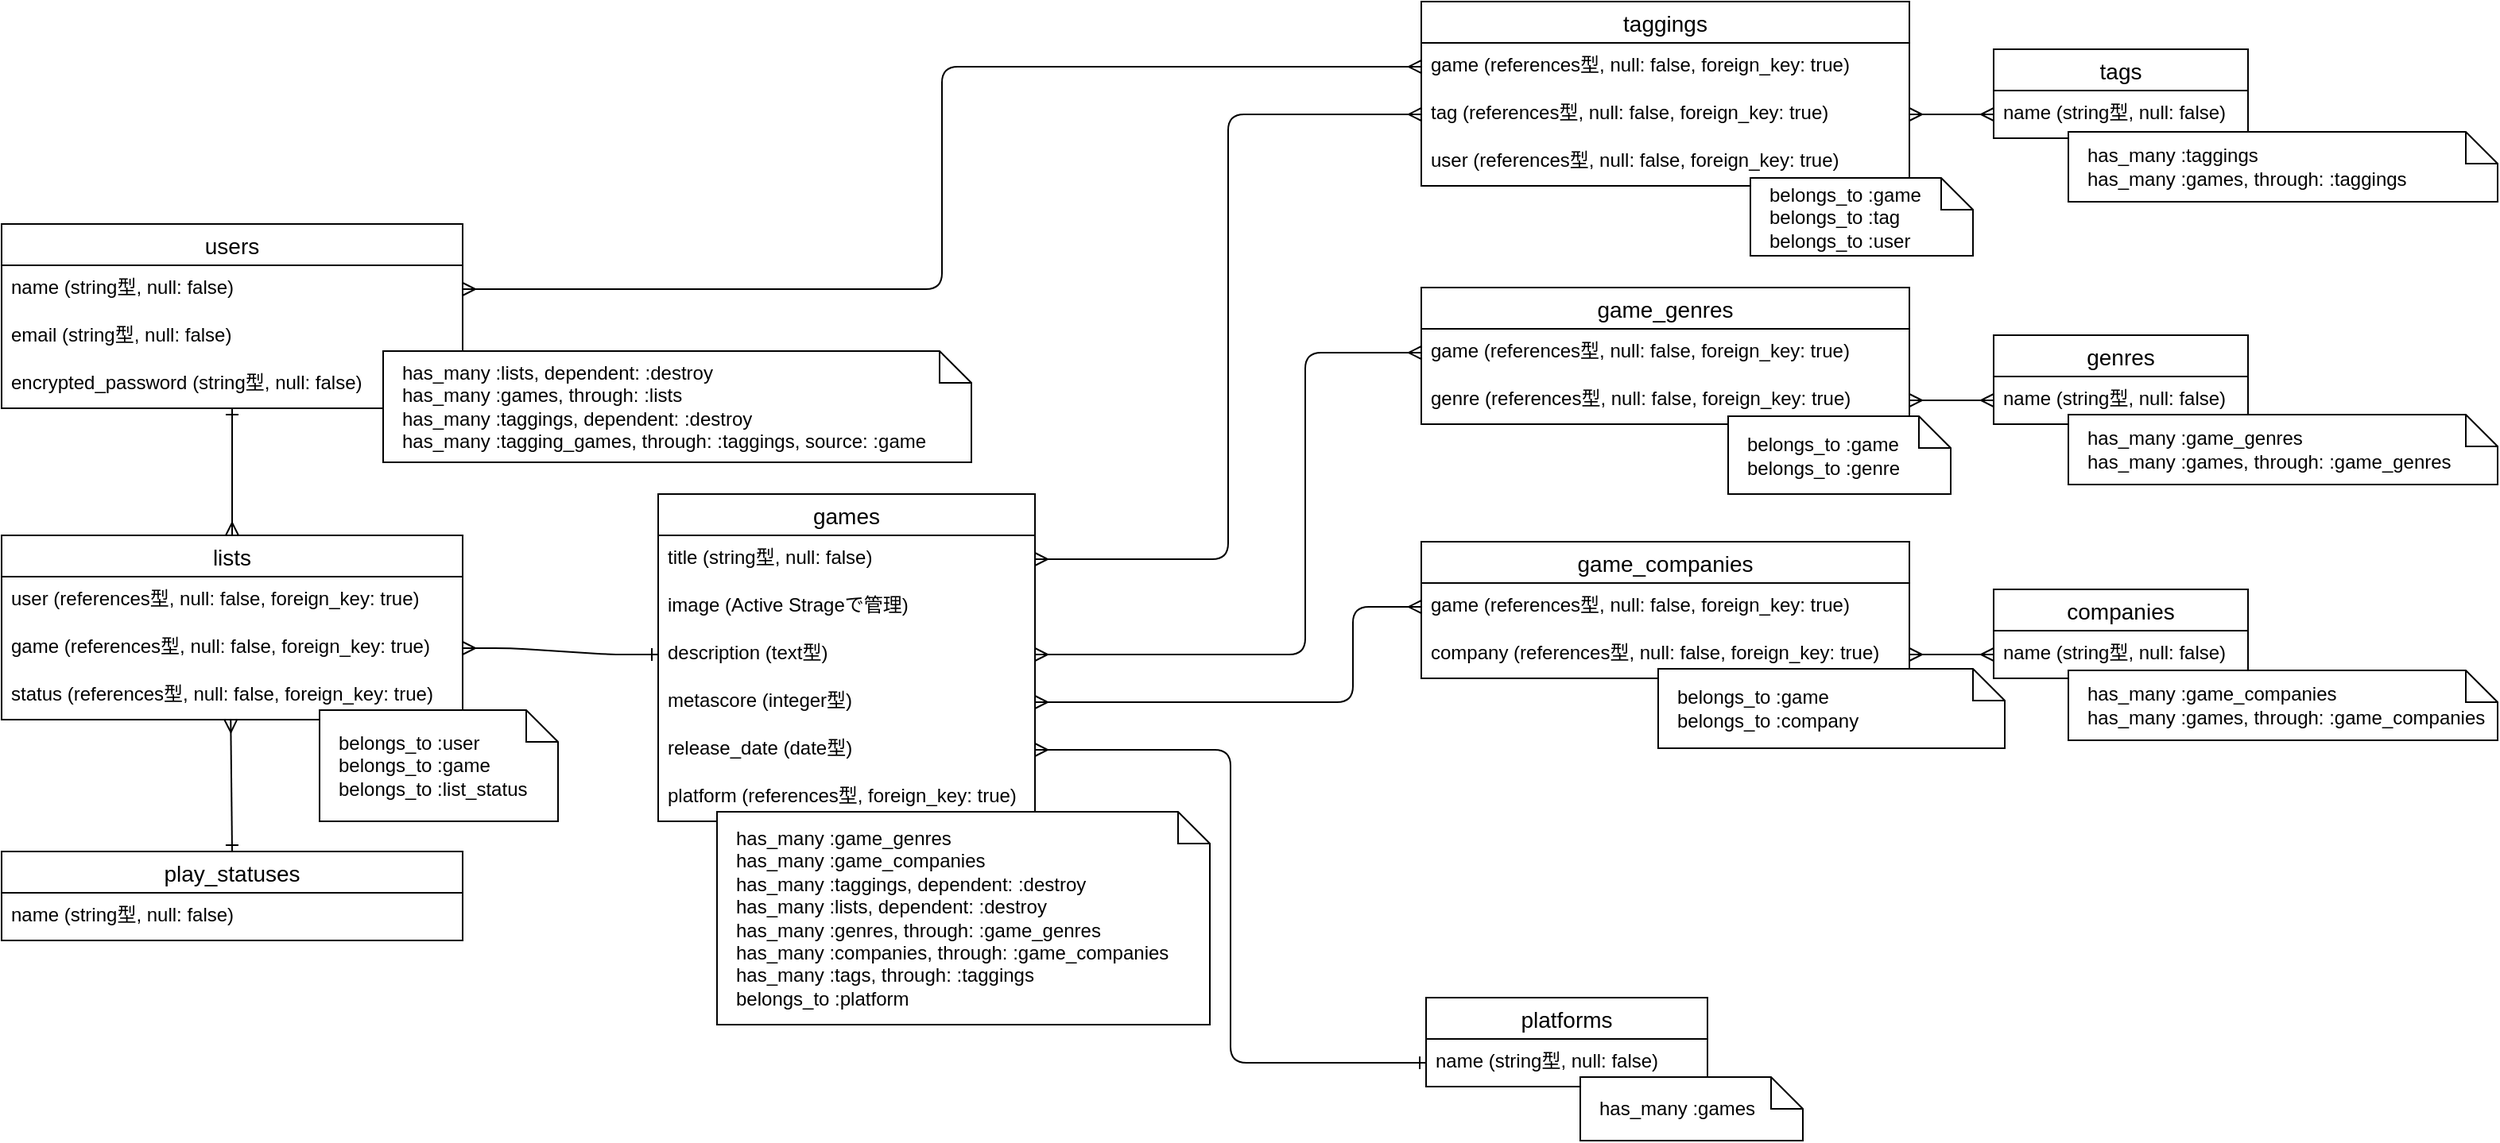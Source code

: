 <mxfile version="13.10.0" type="embed">
    <diagram id="2H4_-_0UPZGHksnb9LTJ" name="ページ1">
        <mxGraphModel dx="1164" dy="1988" grid="1" gridSize="10" guides="1" tooltips="1" connect="1" arrows="1" fold="1" page="1" pageScale="1" pageWidth="1654" pageHeight="1169" math="0" shadow="0">
            <root>
                <mxCell id="0"/>
                <mxCell id="1" parent="0"/>
                <mxCell id="10" value="" style="edgeStyle=orthogonalEdgeStyle;rounded=0;orthogonalLoop=1;jettySize=auto;html=1;startArrow=ERone;startFill=0;endArrow=ERmany;endFill=0;" parent="1" source="2" target="6" edge="1">
                    <mxGeometry relative="1" as="geometry"/>
                </mxCell>
                <mxCell id="2" value="users" style="swimlane;fontStyle=0;childLayout=stackLayout;horizontal=1;startSize=26;horizontalStack=0;resizeParent=1;resizeParentMax=0;resizeLast=0;collapsible=1;marginBottom=0;align=center;fontSize=14;" parent="1" vertex="1">
                    <mxGeometry x="40" y="40" width="290" height="116" as="geometry"/>
                </mxCell>
                <mxCell id="3" value="name (string型, null: false)" style="text;strokeColor=none;fillColor=none;spacingLeft=4;spacingRight=4;overflow=hidden;rotatable=0;points=[[0,0.5],[1,0.5]];portConstraint=eastwest;fontSize=12;" parent="2" vertex="1">
                    <mxGeometry y="26" width="290" height="30" as="geometry"/>
                </mxCell>
                <mxCell id="4" value="email (string型, null: false)" style="text;strokeColor=none;fillColor=none;spacingLeft=4;spacingRight=4;overflow=hidden;rotatable=0;points=[[0,0.5],[1,0.5]];portConstraint=eastwest;fontSize=12;" parent="2" vertex="1">
                    <mxGeometry y="56" width="290" height="30" as="geometry"/>
                </mxCell>
                <mxCell id="5" value="encrypted_password (string型, null: false)" style="text;strokeColor=none;fillColor=none;spacingLeft=4;spacingRight=4;overflow=hidden;rotatable=0;points=[[0,0.5],[1,0.5]];portConstraint=eastwest;fontSize=12;" parent="2" vertex="1">
                    <mxGeometry y="86" width="290" height="30" as="geometry"/>
                </mxCell>
                <mxCell id="6" value="lists" style="swimlane;fontStyle=0;childLayout=stackLayout;horizontal=1;startSize=26;horizontalStack=0;resizeParent=1;resizeParentMax=0;resizeLast=0;collapsible=1;marginBottom=0;align=center;fontSize=14;" parent="1" vertex="1">
                    <mxGeometry x="40" y="236" width="290" height="116" as="geometry"/>
                </mxCell>
                <mxCell id="7" value="user (references型, null: false, foreign_key: true)" style="text;strokeColor=none;fillColor=none;spacingLeft=4;spacingRight=4;overflow=hidden;rotatable=0;points=[[0,0.5],[1,0.5]];portConstraint=eastwest;fontSize=12;" parent="6" vertex="1">
                    <mxGeometry y="26" width="290" height="30" as="geometry"/>
                </mxCell>
                <mxCell id="8" value="game (references型, null: false, foreign_key: true)" style="text;strokeColor=none;fillColor=none;spacingLeft=4;spacingRight=4;overflow=hidden;rotatable=0;points=[[0,0.5],[1,0.5]];portConstraint=eastwest;fontSize=12;" parent="6" vertex="1">
                    <mxGeometry y="56" width="290" height="30" as="geometry"/>
                </mxCell>
                <mxCell id="9" value="status (references型, null: false, foreign_key: true)" style="text;strokeColor=none;fillColor=none;spacingLeft=4;spacingRight=4;overflow=hidden;rotatable=0;points=[[0,0.5],[1,0.5]];portConstraint=eastwest;fontSize=12;" parent="6" vertex="1">
                    <mxGeometry y="86" width="290" height="30" as="geometry"/>
                </mxCell>
                <mxCell id="11" value="games" style="swimlane;fontStyle=0;childLayout=stackLayout;horizontal=1;startSize=26;horizontalStack=0;resizeParent=1;resizeParentMax=0;resizeLast=0;collapsible=1;marginBottom=0;align=center;fontSize=14;" parent="1" vertex="1">
                    <mxGeometry x="453" y="210" width="237" height="206" as="geometry"/>
                </mxCell>
                <mxCell id="12" value="title (string型, null: false)" style="text;strokeColor=none;fillColor=none;spacingLeft=4;spacingRight=4;overflow=hidden;rotatable=0;points=[[0,0.5],[1,0.5]];portConstraint=eastwest;fontSize=12;" parent="11" vertex="1">
                    <mxGeometry y="26" width="237" height="30" as="geometry"/>
                </mxCell>
                <mxCell id="41" value="image (Active Strageで管理)" style="text;strokeColor=none;fillColor=none;spacingLeft=4;spacingRight=4;overflow=hidden;rotatable=0;points=[[0,0.5],[1,0.5]];portConstraint=eastwest;fontSize=12;" parent="11" vertex="1">
                    <mxGeometry y="56" width="237" height="30" as="geometry"/>
                </mxCell>
                <mxCell id="13" value="description (text型)" style="text;strokeColor=none;fillColor=none;spacingLeft=4;spacingRight=4;overflow=hidden;rotatable=0;points=[[0,0.5],[1,0.5]];portConstraint=eastwest;fontSize=12;" parent="11" vertex="1">
                    <mxGeometry y="86" width="237" height="30" as="geometry"/>
                </mxCell>
                <mxCell id="18" value="metascore (integer型)" style="text;strokeColor=none;fillColor=none;spacingLeft=4;spacingRight=4;overflow=hidden;rotatable=0;points=[[0,0.5],[1,0.5]];portConstraint=eastwest;fontSize=12;" parent="11" vertex="1">
                    <mxGeometry y="116" width="237" height="30" as="geometry"/>
                </mxCell>
                <mxCell id="103" value="release_date (date型)" style="text;strokeColor=none;fillColor=none;spacingLeft=4;spacingRight=4;overflow=hidden;rotatable=0;points=[[0,0.5],[1,0.5]];portConstraint=eastwest;fontSize=12;" vertex="1" parent="11">
                    <mxGeometry y="146" width="237" height="30" as="geometry"/>
                </mxCell>
                <mxCell id="104" value="platform (references型, foreign_key: true)" style="text;strokeColor=none;fillColor=none;spacingLeft=4;spacingRight=4;overflow=hidden;rotatable=0;points=[[0,0.5],[1,0.5]];portConstraint=eastwest;fontSize=12;" vertex="1" parent="11">
                    <mxGeometry y="176" width="237" height="30" as="geometry"/>
                </mxCell>
                <mxCell id="21" value="genres" style="swimlane;fontStyle=0;childLayout=stackLayout;horizontal=1;startSize=26;horizontalStack=0;resizeParent=1;resizeParentMax=0;resizeLast=0;collapsible=1;marginBottom=0;align=center;fontSize=14;" parent="1" vertex="1">
                    <mxGeometry x="1293" y="110" width="160" height="56" as="geometry"/>
                </mxCell>
                <mxCell id="22" value="name (string型, null: false)" style="text;strokeColor=none;fillColor=none;spacingLeft=4;spacingRight=4;overflow=hidden;rotatable=0;points=[[0,0.5],[1,0.5]];portConstraint=eastwest;fontSize=12;" parent="21" vertex="1">
                    <mxGeometry y="26" width="160" height="30" as="geometry"/>
                </mxCell>
                <mxCell id="31" value="companies" style="swimlane;fontStyle=0;childLayout=stackLayout;horizontal=1;startSize=26;horizontalStack=0;resizeParent=1;resizeParentMax=0;resizeLast=0;collapsible=1;marginBottom=0;align=center;fontSize=14;" parent="1" vertex="1">
                    <mxGeometry x="1293" y="270" width="160" height="56" as="geometry"/>
                </mxCell>
                <mxCell id="32" value="name (string型, null: false)" style="text;strokeColor=none;fillColor=none;spacingLeft=4;spacingRight=4;overflow=hidden;rotatable=0;points=[[0,0.5],[1,0.5]];portConstraint=eastwest;fontSize=12;" parent="31" vertex="1">
                    <mxGeometry y="26" width="160" height="30" as="geometry"/>
                </mxCell>
                <mxCell id="39" value="tags" style="swimlane;fontStyle=0;childLayout=stackLayout;horizontal=1;startSize=26;horizontalStack=0;resizeParent=1;resizeParentMax=0;resizeLast=0;collapsible=1;marginBottom=0;align=center;fontSize=14;" parent="1" vertex="1">
                    <mxGeometry x="1293" y="-70" width="160" height="56" as="geometry"/>
                </mxCell>
                <mxCell id="40" value="name (string型, null: false)" style="text;strokeColor=none;fillColor=none;spacingLeft=4;spacingRight=4;overflow=hidden;rotatable=0;points=[[0,0.5],[1,0.5]];portConstraint=eastwest;fontSize=12;" parent="39" vertex="1">
                    <mxGeometry y="26" width="160" height="30" as="geometry"/>
                </mxCell>
                <mxCell id="46" value="game_genres" style="swimlane;fontStyle=0;childLayout=stackLayout;horizontal=1;startSize=26;horizontalStack=0;resizeParent=1;resizeParentMax=0;resizeLast=0;collapsible=1;marginBottom=0;align=center;fontSize=14;" parent="1" vertex="1">
                    <mxGeometry x="933" y="80" width="307" height="86" as="geometry"/>
                </mxCell>
                <mxCell id="88" value="game (references型, null: false, foreign_key: true)" style="text;strokeColor=none;fillColor=none;spacingLeft=4;spacingRight=4;overflow=hidden;rotatable=0;points=[[0,0.5],[1,0.5]];portConstraint=eastwest;fontSize=12;" parent="46" vertex="1">
                    <mxGeometry y="26" width="307" height="30" as="geometry"/>
                </mxCell>
                <mxCell id="49" value="genre (references型, null: false, foreign_key: true)" style="text;strokeColor=none;fillColor=none;spacingLeft=4;spacingRight=4;overflow=hidden;rotatable=0;points=[[0,0.5],[1,0.5]];portConstraint=eastwest;fontSize=12;" parent="46" vertex="1">
                    <mxGeometry y="56" width="307" height="30" as="geometry"/>
                </mxCell>
                <mxCell id="50" value="game_companies" style="swimlane;fontStyle=0;childLayout=stackLayout;horizontal=1;startSize=26;horizontalStack=0;resizeParent=1;resizeParentMax=0;resizeLast=0;collapsible=1;marginBottom=0;align=center;fontSize=14;" parent="1" vertex="1">
                    <mxGeometry x="933" y="240" width="307" height="86" as="geometry"/>
                </mxCell>
                <mxCell id="51" value="game (references型, null: false, foreign_key: true)" style="text;strokeColor=none;fillColor=none;spacingLeft=4;spacingRight=4;overflow=hidden;rotatable=0;points=[[0,0.5],[1,0.5]];portConstraint=eastwest;fontSize=12;" parent="50" vertex="1">
                    <mxGeometry y="26" width="307" height="30" as="geometry"/>
                </mxCell>
                <mxCell id="52" value="company (references型, null: false, foreign_key: true)" style="text;strokeColor=none;fillColor=none;spacingLeft=4;spacingRight=4;overflow=hidden;rotatable=0;points=[[0,0.5],[1,0.5]];portConstraint=eastwest;fontSize=12;" parent="50" vertex="1">
                    <mxGeometry y="56" width="307" height="30" as="geometry"/>
                </mxCell>
                <mxCell id="53" value="taggings" style="swimlane;fontStyle=0;childLayout=stackLayout;horizontal=1;startSize=26;horizontalStack=0;resizeParent=1;resizeParentMax=0;resizeLast=0;collapsible=1;marginBottom=0;align=center;fontSize=14;" parent="1" vertex="1">
                    <mxGeometry x="933" y="-100" width="307" height="116" as="geometry"/>
                </mxCell>
                <mxCell id="54" value="game (references型, null: false, foreign_key: true)" style="text;strokeColor=none;fillColor=none;spacingLeft=4;spacingRight=4;overflow=hidden;rotatable=0;points=[[0,0.5],[1,0.5]];portConstraint=eastwest;fontSize=12;" parent="53" vertex="1">
                    <mxGeometry y="26" width="307" height="30" as="geometry"/>
                </mxCell>
                <mxCell id="55" value="tag (references型, null: false, foreign_key: true)" style="text;strokeColor=none;fillColor=none;spacingLeft=4;spacingRight=4;overflow=hidden;rotatable=0;points=[[0,0.5],[1,0.5]];portConstraint=eastwest;fontSize=12;" parent="53" vertex="1">
                    <mxGeometry y="56" width="307" height="30" as="geometry"/>
                </mxCell>
                <mxCell id="107" value="user (references型, null: false, foreign_key: true)" style="text;strokeColor=none;fillColor=none;spacingLeft=4;spacingRight=4;overflow=hidden;rotatable=0;points=[[0,0.5],[1,0.5]];portConstraint=eastwest;fontSize=12;" vertex="1" parent="53">
                    <mxGeometry y="86" width="307" height="30" as="geometry"/>
                </mxCell>
                <mxCell id="56" value="" style="edgeStyle=orthogonalEdgeStyle;fontSize=12;html=1;endArrow=ERmany;startArrow=ERmany;exitX=1;exitY=0.5;exitDx=0;exitDy=0;entryX=0;entryY=0.5;entryDx=0;entryDy=0;" parent="1" source="13" target="88" edge="1">
                    <mxGeometry width="100" height="100" relative="1" as="geometry">
                        <mxPoint x="613" y="570" as="sourcePoint"/>
                        <mxPoint x="773" y="151" as="targetPoint"/>
                        <Array as="points">
                            <mxPoint x="860" y="311"/>
                            <mxPoint x="860" y="121"/>
                        </Array>
                    </mxGeometry>
                </mxCell>
                <mxCell id="58" value="" style="edgeStyle=entityRelationEdgeStyle;fontSize=12;html=1;endArrow=ERmany;startArrow=ERmany;exitX=1;exitY=0.5;exitDx=0;exitDy=0;entryX=0;entryY=0.5;entryDx=0;entryDy=0;" parent="1" source="49" target="22" edge="1">
                    <mxGeometry width="100" height="100" relative="1" as="geometry">
                        <mxPoint x="1030" y="251" as="sourcePoint"/>
                        <mxPoint x="1080" y="251" as="targetPoint"/>
                    </mxGeometry>
                </mxCell>
                <mxCell id="59" value="" style="edgeStyle=orthogonalEdgeStyle;fontSize=12;html=1;endArrow=ERmany;startArrow=ERmany;entryX=0;entryY=0.5;entryDx=0;entryDy=0;exitX=1;exitY=0.5;exitDx=0;exitDy=0;" parent="1" source="18" target="51" edge="1">
                    <mxGeometry width="100" height="100" relative="1" as="geometry">
                        <mxPoint x="613" y="341" as="sourcePoint"/>
                        <mxPoint x="693" y="370" as="targetPoint"/>
                        <Array as="points">
                            <mxPoint x="890" y="341"/>
                            <mxPoint x="890" y="281"/>
                        </Array>
                    </mxGeometry>
                </mxCell>
                <mxCell id="60" value="" style="edgeStyle=entityRelationEdgeStyle;fontSize=12;html=1;endArrow=ERmany;startArrow=ERmany;entryX=0;entryY=0.5;entryDx=0;entryDy=0;exitX=1;exitY=0.5;exitDx=0;exitDy=0;" parent="1" source="52" target="32" edge="1">
                    <mxGeometry width="100" height="100" relative="1" as="geometry">
                        <mxPoint x="1043" y="401" as="sourcePoint"/>
                        <mxPoint x="1083" y="400" as="targetPoint"/>
                    </mxGeometry>
                </mxCell>
                <mxCell id="61" value="" style="edgeStyle=orthogonalEdgeStyle;fontSize=12;html=1;endArrow=ERmany;startArrow=ERmany;entryX=0;entryY=0.5;entryDx=0;entryDy=0;exitX=1;exitY=0.5;exitDx=0;exitDy=0;" parent="1" source="12" target="55" edge="1">
                    <mxGeometry width="100" height="100" relative="1" as="geometry">
                        <mxPoint x="613" y="371" as="sourcePoint"/>
                        <mxPoint x="703" y="381" as="targetPoint"/>
                    </mxGeometry>
                </mxCell>
                <mxCell id="62" value="" style="edgeStyle=entityRelationEdgeStyle;fontSize=12;html=1;endArrow=ERmany;startArrow=ERmany;entryX=0;entryY=0.5;entryDx=0;entryDy=0;exitX=1;exitY=0.5;exitDx=0;exitDy=0;" parent="1" source="55" target="40" edge="1">
                    <mxGeometry width="100" height="100" relative="1" as="geometry">
                        <mxPoint x="1023" y="-59" as="sourcePoint"/>
                        <mxPoint x="1103" y="-59" as="targetPoint"/>
                    </mxGeometry>
                </mxCell>
                <mxCell id="64" value="platforms" style="swimlane;fontStyle=0;childLayout=stackLayout;horizontal=1;startSize=26;horizontalStack=0;resizeParent=1;resizeParentMax=0;resizeLast=0;collapsible=1;marginBottom=0;align=center;fontSize=14;" parent="1" vertex="1">
                    <mxGeometry x="936" y="527" width="177" height="56" as="geometry"/>
                </mxCell>
                <mxCell id="65" value="name (string型, null: false)" style="text;strokeColor=none;fillColor=none;spacingLeft=4;spacingRight=4;overflow=hidden;rotatable=0;points=[[0,0.5],[1,0.5]];portConstraint=eastwest;fontSize=12;" parent="64" vertex="1">
                    <mxGeometry y="26" width="177" height="30" as="geometry"/>
                </mxCell>
                <mxCell id="71" value="" style="edgeStyle=orthogonalEdgeStyle;fontSize=12;html=1;endArrow=ERone;endFill=0;exitX=1;exitY=0.5;exitDx=0;exitDy=0;entryX=0;entryY=0.5;entryDx=0;entryDy=0;startArrow=ERmany;startFill=0;" parent="1" source="103" target="65" edge="1">
                    <mxGeometry width="100" height="100" relative="1" as="geometry">
                        <mxPoint x="630" y="601" as="sourcePoint"/>
                        <mxPoint x="593" y="560" as="targetPoint"/>
                    </mxGeometry>
                </mxCell>
                <mxCell id="73" value="" style="edgeStyle=entityRelationEdgeStyle;fontSize=12;html=1;endArrow=ERone;entryX=0;entryY=0.5;entryDx=0;entryDy=0;exitX=1;exitY=0.5;exitDx=0;exitDy=0;startArrow=ERmany;startFill=0;endFill=0;" parent="1" source="8" target="13" edge="1">
                    <mxGeometry width="100" height="100" relative="1" as="geometry">
                        <mxPoint x="370" y="440" as="sourcePoint"/>
                        <mxPoint x="470" y="340" as="targetPoint"/>
                    </mxGeometry>
                </mxCell>
                <mxCell id="74" value="has_many :lists, dependent: :destroy&lt;br&gt;has_many :games, through: :lists&lt;br&gt;has_many :taggings, dependent: :destroy&lt;br&gt;has_many :tagging_games, through: :taggings, source: :game" style="shape=note;size=20;whiteSpace=wrap;html=1;align=left;spacingLeft=10;" parent="1" vertex="1">
                    <mxGeometry x="280" y="120" width="370" height="70" as="geometry"/>
                </mxCell>
                <mxCell id="77" value="play_statuses" style="swimlane;fontStyle=0;childLayout=stackLayout;horizontal=1;startSize=26;horizontalStack=0;resizeParent=1;resizeParentMax=0;resizeLast=0;collapsible=1;marginBottom=0;align=center;fontSize=14;" parent="1" vertex="1">
                    <mxGeometry x="40" y="435" width="290" height="56" as="geometry"/>
                </mxCell>
                <mxCell id="78" value="name (string型, null: false)" style="text;strokeColor=none;fillColor=none;spacingLeft=4;spacingRight=4;overflow=hidden;rotatable=0;points=[[0,0.5],[1,0.5]];portConstraint=eastwest;fontSize=12;" parent="77" vertex="1">
                    <mxGeometry y="26" width="290" height="30" as="geometry"/>
                </mxCell>
                <mxCell id="81" value="" style="rounded=0;orthogonalLoop=1;jettySize=auto;html=1;startArrow=ERone;startFill=0;endArrow=ERmany;endFill=0;exitX=0.5;exitY=0;exitDx=0;exitDy=0;entryX=0.497;entryY=1;entryDx=0;entryDy=0;entryPerimeter=0;" parent="1" source="77" target="9" edge="1">
                    <mxGeometry relative="1" as="geometry">
                        <mxPoint x="220" y="400" as="sourcePoint"/>
                        <mxPoint x="183" y="370" as="targetPoint"/>
                    </mxGeometry>
                </mxCell>
                <mxCell id="82" value="belongs_to :user&lt;br&gt;&lt;div&gt;&lt;span&gt;belongs_to :game&lt;/span&gt;&lt;/div&gt;&lt;div&gt;&lt;span&gt;belongs_to :list_status&lt;/span&gt;&lt;/div&gt;" style="shape=note;size=20;whiteSpace=wrap;html=1;align=left;spacingLeft=10;" parent="1" vertex="1">
                    <mxGeometry x="240" y="346" width="150" height="70" as="geometry"/>
                </mxCell>
                <mxCell id="84" value="has_many :game_genres&lt;br&gt;has_many :game_companies&lt;br&gt;has_many :taggings, dependent: :destroy&lt;br&gt;has_many :lists, dependent: :destroy&lt;br&gt;has_many :genres, through: :game_genres&lt;br&gt;has_many :companies, through: :game_companies&lt;br&gt;has_many :tags, through: :taggings&lt;br&gt;belongs_to :platform" style="shape=note;size=20;whiteSpace=wrap;html=1;align=left;spacingLeft=10;" parent="1" vertex="1">
                    <mxGeometry x="490" y="410" width="310" height="134" as="geometry"/>
                </mxCell>
                <mxCell id="90" value="&lt;span&gt;belongs_to :game&lt;/span&gt;&lt;br&gt;&lt;div&gt;&lt;span&gt;belongs_to :genre&lt;/span&gt;&lt;/div&gt;" style="shape=note;size=20;whiteSpace=wrap;html=1;align=left;spacingLeft=10;" parent="1" vertex="1">
                    <mxGeometry x="1126" y="161" width="140" height="49" as="geometry"/>
                </mxCell>
                <mxCell id="91" value="&lt;span&gt;belongs_to :game&lt;/span&gt;&lt;br&gt;&lt;div&gt;&lt;span&gt;belongs_to :company&lt;/span&gt;&lt;/div&gt;" style="shape=note;size=20;whiteSpace=wrap;html=1;align=left;spacingLeft=10;" parent="1" vertex="1">
                    <mxGeometry x="1082" y="320" width="218" height="50" as="geometry"/>
                </mxCell>
                <mxCell id="92" value="&lt;span&gt;belongs_to :game&lt;/span&gt;&lt;br&gt;&lt;div&gt;&lt;span&gt;belongs_to :tag&lt;/span&gt;&lt;/div&gt;&lt;div&gt;&lt;span&gt;belongs_to :user&lt;/span&gt;&lt;/div&gt;" style="shape=note;size=20;whiteSpace=wrap;html=1;align=left;spacingLeft=10;" parent="1" vertex="1">
                    <mxGeometry x="1140" y="11" width="140" height="49" as="geometry"/>
                </mxCell>
                <mxCell id="93" value="has_many :game_genres&lt;br&gt;has_many :games, through: :game_genres" style="shape=note;size=20;whiteSpace=wrap;html=1;align=left;spacingLeft=10;" parent="1" vertex="1">
                    <mxGeometry x="1340" y="160" width="270" height="44" as="geometry"/>
                </mxCell>
                <mxCell id="94" value="has_many :game_companies&lt;br&gt;has_many :games, through: :game_companies" style="shape=note;size=20;whiteSpace=wrap;html=1;align=left;spacingLeft=10;" parent="1" vertex="1">
                    <mxGeometry x="1340" y="321" width="270" height="44" as="geometry"/>
                </mxCell>
                <mxCell id="95" value="has_many :taggings&lt;br&gt;has_many :games, through: :taggings" style="shape=note;size=20;whiteSpace=wrap;html=1;align=left;spacingLeft=10;" parent="1" vertex="1">
                    <mxGeometry x="1340" y="-18" width="270" height="44" as="geometry"/>
                </mxCell>
                <mxCell id="97" value="has_many :games" style="shape=note;size=20;whiteSpace=wrap;html=1;align=left;spacingLeft=10;" parent="1" vertex="1">
                    <mxGeometry x="1033" y="577" width="140" height="40" as="geometry"/>
                </mxCell>
                <mxCell id="108" style="edgeStyle=orthogonalEdgeStyle;rounded=1;orthogonalLoop=1;jettySize=auto;html=1;exitX=1;exitY=0.5;exitDx=0;exitDy=0;entryX=0;entryY=0.5;entryDx=0;entryDy=0;endArrow=ERmany;endFill=0;startArrow=ERmany;startFill=0;" edge="1" parent="1" source="3" target="54">
                    <mxGeometry relative="1" as="geometry"/>
                </mxCell>
            </root>
        </mxGraphModel>
    </diagram>
</mxfile>